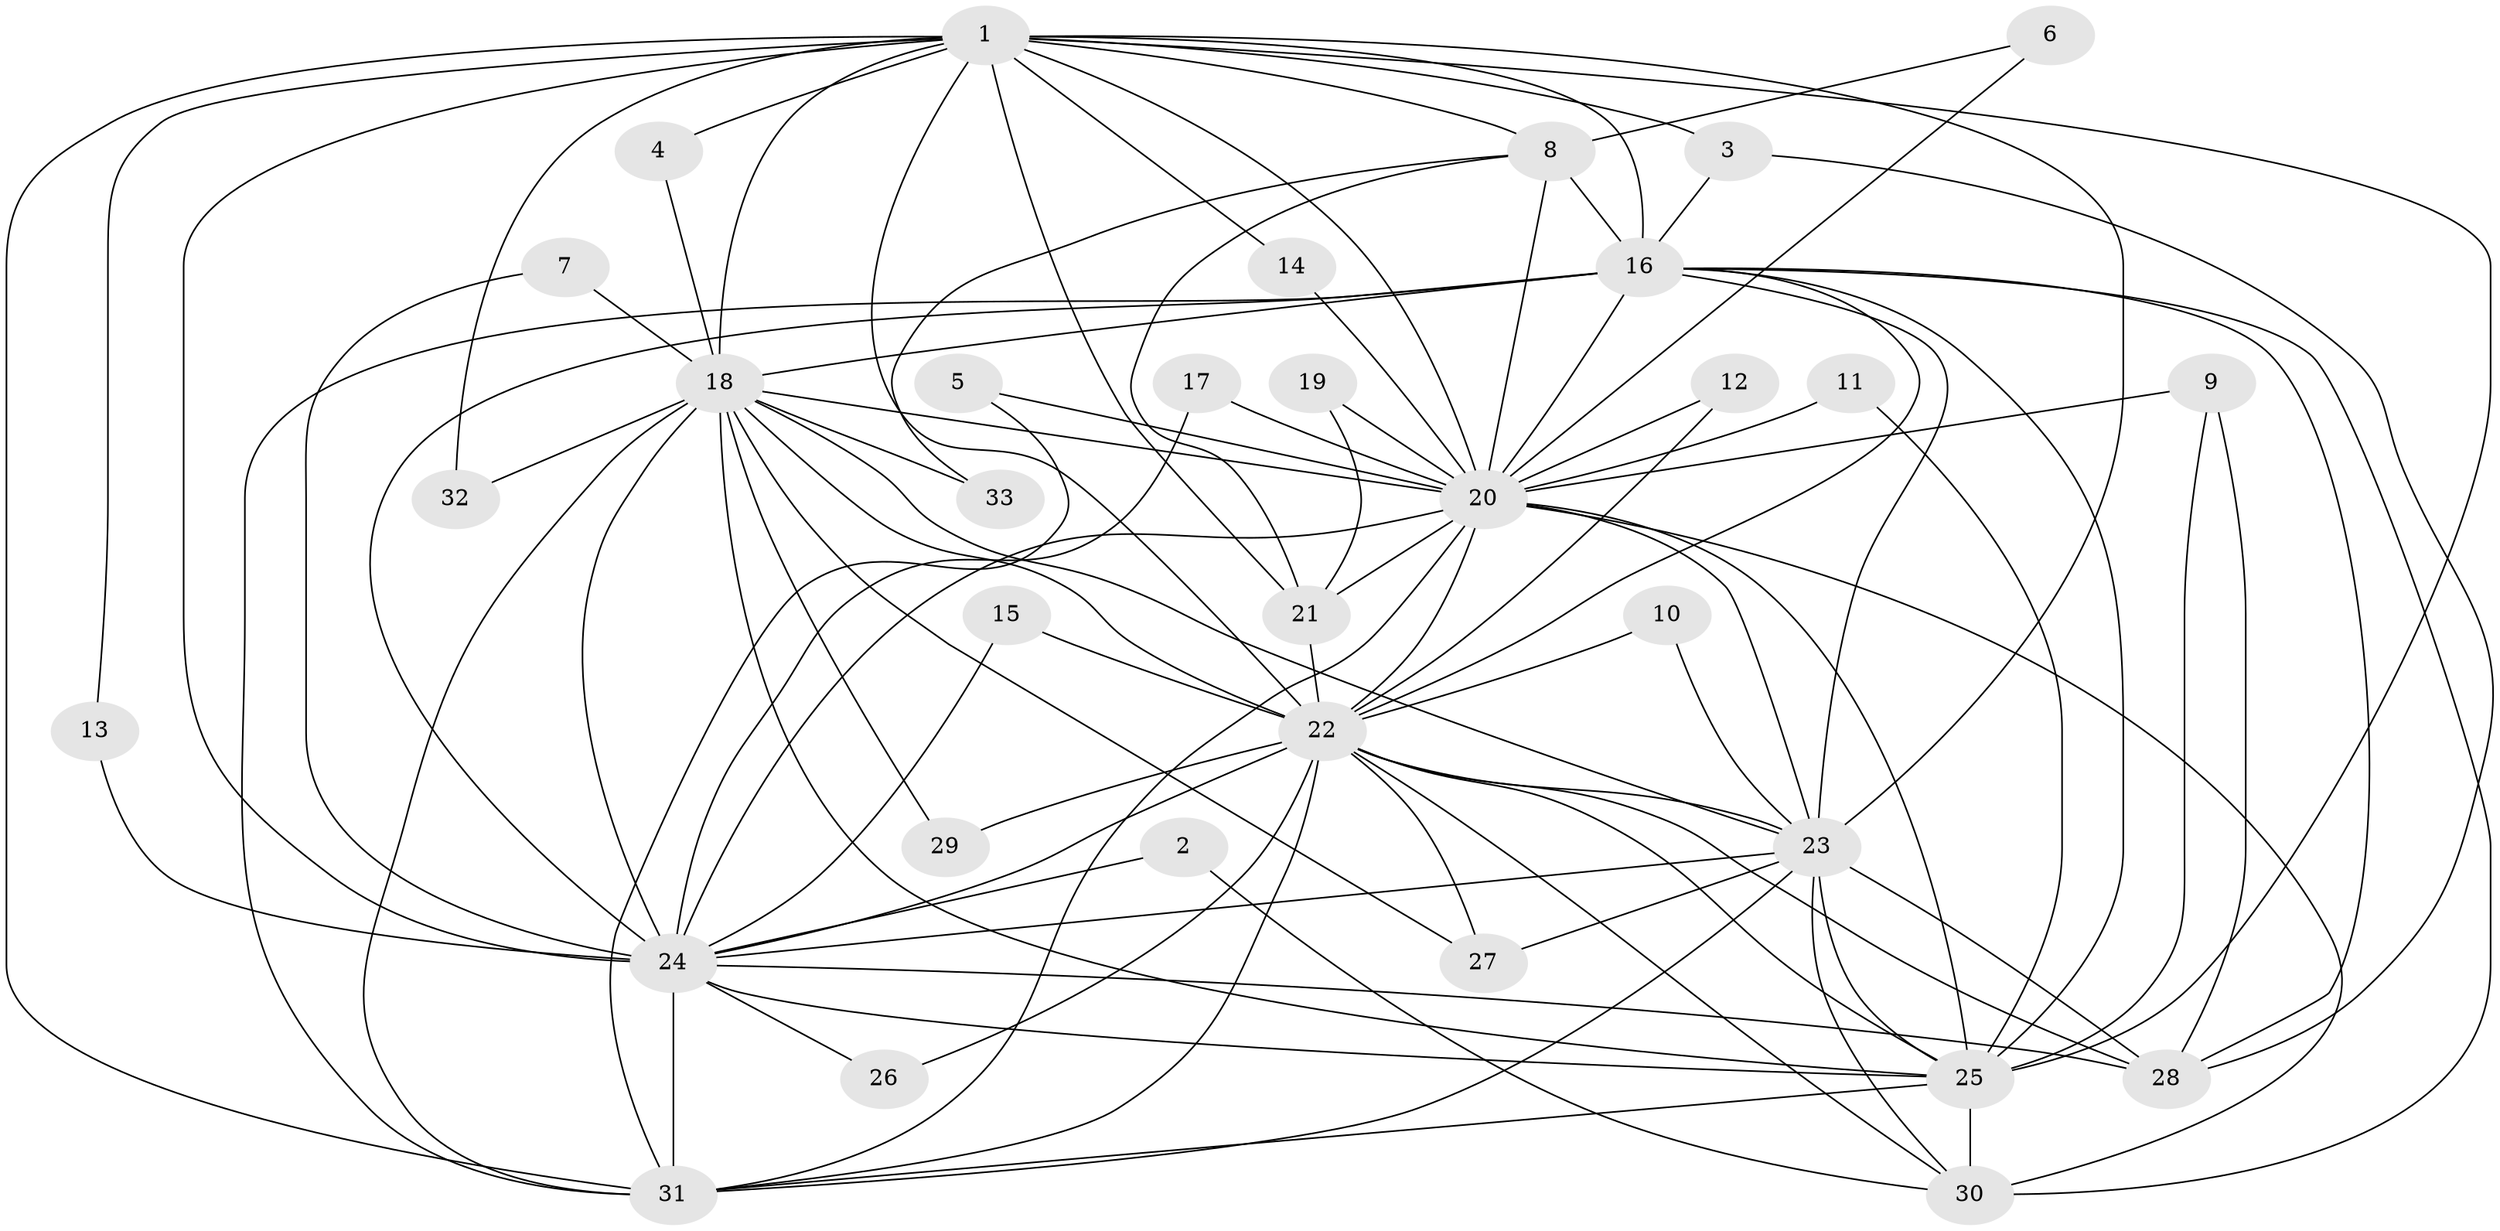 // original degree distribution, {12: 0.015384615384615385, 17: 0.015384615384615385, 22: 0.015384615384615385, 21: 0.015384615384615385, 13: 0.03076923076923077, 16: 0.046153846153846156, 24: 0.015384615384615385, 2: 0.5846153846153846, 5: 0.03076923076923077, 3: 0.12307692307692308, 4: 0.09230769230769231, 6: 0.015384615384615385}
// Generated by graph-tools (version 1.1) at 2025/25/03/09/25 03:25:37]
// undirected, 33 vertices, 95 edges
graph export_dot {
graph [start="1"]
  node [color=gray90,style=filled];
  1;
  2;
  3;
  4;
  5;
  6;
  7;
  8;
  9;
  10;
  11;
  12;
  13;
  14;
  15;
  16;
  17;
  18;
  19;
  20;
  21;
  22;
  23;
  24;
  25;
  26;
  27;
  28;
  29;
  30;
  31;
  32;
  33;
  1 -- 3 [weight=1.0];
  1 -- 4 [weight=1.0];
  1 -- 8 [weight=1.0];
  1 -- 13 [weight=1.0];
  1 -- 14 [weight=1.0];
  1 -- 16 [weight=2.0];
  1 -- 18 [weight=3.0];
  1 -- 20 [weight=3.0];
  1 -- 21 [weight=1.0];
  1 -- 22 [weight=3.0];
  1 -- 23 [weight=3.0];
  1 -- 24 [weight=2.0];
  1 -- 25 [weight=2.0];
  1 -- 31 [weight=2.0];
  1 -- 32 [weight=1.0];
  2 -- 24 [weight=1.0];
  2 -- 30 [weight=1.0];
  3 -- 16 [weight=1.0];
  3 -- 28 [weight=1.0];
  4 -- 18 [weight=1.0];
  5 -- 20 [weight=1.0];
  5 -- 31 [weight=1.0];
  6 -- 8 [weight=1.0];
  6 -- 20 [weight=1.0];
  7 -- 18 [weight=1.0];
  7 -- 24 [weight=1.0];
  8 -- 16 [weight=1.0];
  8 -- 20 [weight=1.0];
  8 -- 21 [weight=1.0];
  8 -- 33 [weight=1.0];
  9 -- 20 [weight=1.0];
  9 -- 25 [weight=2.0];
  9 -- 28 [weight=1.0];
  10 -- 22 [weight=1.0];
  10 -- 23 [weight=1.0];
  11 -- 20 [weight=1.0];
  11 -- 25 [weight=1.0];
  12 -- 20 [weight=1.0];
  12 -- 22 [weight=1.0];
  13 -- 24 [weight=1.0];
  14 -- 20 [weight=1.0];
  15 -- 22 [weight=2.0];
  15 -- 24 [weight=1.0];
  16 -- 18 [weight=1.0];
  16 -- 20 [weight=2.0];
  16 -- 22 [weight=2.0];
  16 -- 23 [weight=1.0];
  16 -- 24 [weight=2.0];
  16 -- 25 [weight=2.0];
  16 -- 28 [weight=1.0];
  16 -- 30 [weight=1.0];
  16 -- 31 [weight=1.0];
  17 -- 20 [weight=1.0];
  17 -- 24 [weight=1.0];
  18 -- 20 [weight=1.0];
  18 -- 22 [weight=1.0];
  18 -- 23 [weight=1.0];
  18 -- 24 [weight=2.0];
  18 -- 25 [weight=1.0];
  18 -- 27 [weight=1.0];
  18 -- 29 [weight=1.0];
  18 -- 31 [weight=1.0];
  18 -- 32 [weight=1.0];
  18 -- 33 [weight=1.0];
  19 -- 20 [weight=1.0];
  19 -- 21 [weight=1.0];
  20 -- 21 [weight=1.0];
  20 -- 22 [weight=1.0];
  20 -- 23 [weight=1.0];
  20 -- 24 [weight=2.0];
  20 -- 25 [weight=1.0];
  20 -- 30 [weight=2.0];
  20 -- 31 [weight=1.0];
  21 -- 22 [weight=1.0];
  22 -- 23 [weight=1.0];
  22 -- 24 [weight=2.0];
  22 -- 25 [weight=1.0];
  22 -- 26 [weight=1.0];
  22 -- 27 [weight=1.0];
  22 -- 28 [weight=1.0];
  22 -- 29 [weight=1.0];
  22 -- 30 [weight=1.0];
  22 -- 31 [weight=2.0];
  23 -- 24 [weight=1.0];
  23 -- 25 [weight=2.0];
  23 -- 27 [weight=1.0];
  23 -- 28 [weight=1.0];
  23 -- 30 [weight=1.0];
  23 -- 31 [weight=2.0];
  24 -- 25 [weight=1.0];
  24 -- 26 [weight=1.0];
  24 -- 28 [weight=1.0];
  24 -- 31 [weight=2.0];
  25 -- 30 [weight=1.0];
  25 -- 31 [weight=1.0];
}
